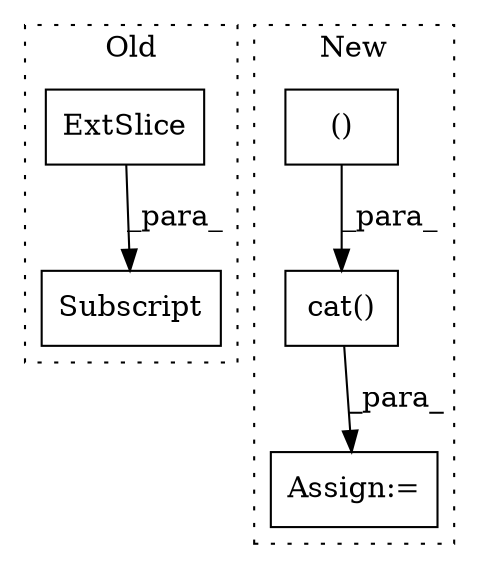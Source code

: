 digraph G {
subgraph cluster0 {
1 [label="ExtSlice" a="85" s="2709" l="1" shape="box"];
3 [label="Subscript" a="63" s="2709,0" l="11,0" shape="box"];
label = "Old";
style="dotted";
}
subgraph cluster1 {
2 [label="cat()" a="75" s="3150,3177" l="10,1" shape="box"];
4 [label="Assign:=" a="68" s="3147" l="3" shape="box"];
5 [label="()" a="54" s="3163" l="10" shape="box"];
label = "New";
style="dotted";
}
1 -> 3 [label="_para_"];
2 -> 4 [label="_para_"];
5 -> 2 [label="_para_"];
}